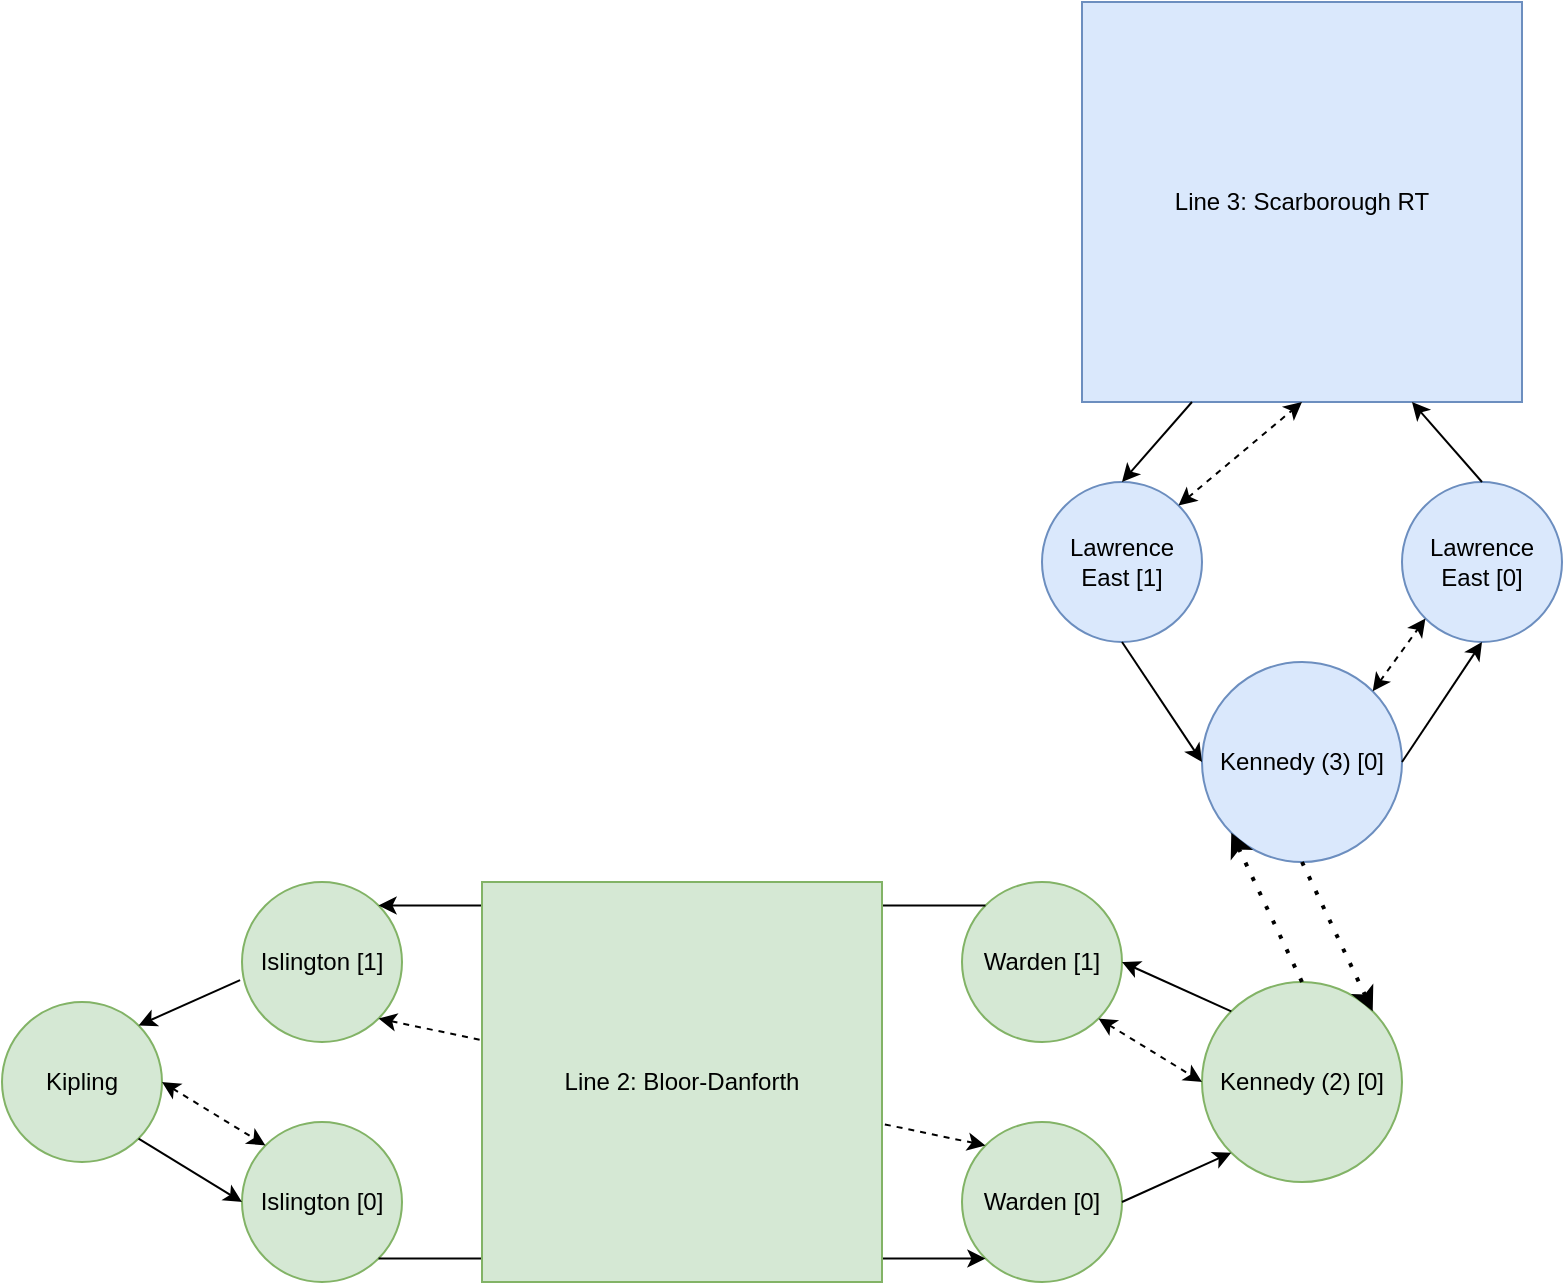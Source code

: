 <mxfile version="14.6.6" type="device"><diagram id="QXFdsuvGSUojPNKzta8X" name="Page-1"><mxGraphModel dx="2062" dy="1082" grid="1" gridSize="10" guides="1" tooltips="1" connect="1" arrows="1" fold="1" page="1" pageScale="1" pageWidth="850" pageHeight="1100" math="0" shadow="0"><root><mxCell id="0"/><mxCell id="1" parent="0"/><mxCell id="eAT6gApvaxetb_xXHH0R-1" value="Kipling" style="ellipse;whiteSpace=wrap;html=1;aspect=fixed;fillColor=#d5e8d4;strokeColor=#82b366;" parent="1" vertex="1"><mxGeometry x="40" y="900" width="80" height="80" as="geometry"/></mxCell><mxCell id="eAT6gApvaxetb_xXHH0R-2" value="Islington [0]" style="ellipse;whiteSpace=wrap;html=1;aspect=fixed;fillColor=#d5e8d4;strokeColor=#82b366;" parent="1" vertex="1"><mxGeometry x="160" y="960" width="80" height="80" as="geometry"/></mxCell><mxCell id="eAT6gApvaxetb_xXHH0R-3" value="Islington [1]" style="ellipse;whiteSpace=wrap;html=1;aspect=fixed;fillColor=#d5e8d4;strokeColor=#82b366;" parent="1" vertex="1"><mxGeometry x="160" y="840" width="80" height="80" as="geometry"/></mxCell><mxCell id="eAT6gApvaxetb_xXHH0R-4" value="Kennedy (2) [0]" style="ellipse;whiteSpace=wrap;html=1;aspect=fixed;fillColor=#d5e8d4;strokeColor=#82b366;" parent="1" vertex="1"><mxGeometry x="640" y="890" width="100" height="100" as="geometry"/></mxCell><mxCell id="eAT6gApvaxetb_xXHH0R-5" value="Warden [0]" style="ellipse;whiteSpace=wrap;html=1;aspect=fixed;fillColor=#d5e8d4;strokeColor=#82b366;" parent="1" vertex="1"><mxGeometry x="520" y="960" width="80" height="80" as="geometry"/></mxCell><mxCell id="eAT6gApvaxetb_xXHH0R-6" value="Warden [1]" style="ellipse;whiteSpace=wrap;html=1;aspect=fixed;fillColor=#d5e8d4;strokeColor=#82b366;" parent="1" vertex="1"><mxGeometry x="520" y="840" width="80" height="80" as="geometry"/></mxCell><mxCell id="eAT6gApvaxetb_xXHH0R-11" value="" style="endArrow=classic;html=1;exitX=1;exitY=1;exitDx=0;exitDy=0;entryX=0;entryY=1;entryDx=0;entryDy=0;" parent="1" source="eAT6gApvaxetb_xXHH0R-2" target="eAT6gApvaxetb_xXHH0R-5" edge="1"><mxGeometry width="50" height="50" relative="1" as="geometry"><mxPoint x="360" y="1020" as="sourcePoint"/><mxPoint x="410" y="970" as="targetPoint"/></mxGeometry></mxCell><mxCell id="eAT6gApvaxetb_xXHH0R-14" value="" style="endArrow=classic;startArrow=classic;html=1;dashed=1;entryX=0;entryY=0;entryDx=0;entryDy=0;exitX=1;exitY=0.5;exitDx=0;exitDy=0;" parent="1" source="eAT6gApvaxetb_xXHH0R-1" target="eAT6gApvaxetb_xXHH0R-2" edge="1"><mxGeometry width="50" height="50" relative="1" as="geometry"><mxPoint x="180" y="940" as="sourcePoint"/><mxPoint x="460" y="740" as="targetPoint"/></mxGeometry></mxCell><mxCell id="eAT6gApvaxetb_xXHH0R-15" value="" style="endArrow=classic;html=1;exitX=1;exitY=0.5;exitDx=0;exitDy=0;entryX=0;entryY=1;entryDx=0;entryDy=0;" parent="1" source="eAT6gApvaxetb_xXHH0R-5" target="eAT6gApvaxetb_xXHH0R-4" edge="1"><mxGeometry width="50" height="50" relative="1" as="geometry"><mxPoint x="500" y="1120" as="sourcePoint"/><mxPoint x="780" y="1120" as="targetPoint"/></mxGeometry></mxCell><mxCell id="eAT6gApvaxetb_xXHH0R-16" value="" style="endArrow=classic;html=1;exitX=1;exitY=1;exitDx=0;exitDy=0;entryX=0;entryY=0.5;entryDx=0;entryDy=0;" parent="1" source="eAT6gApvaxetb_xXHH0R-1" target="eAT6gApvaxetb_xXHH0R-2" edge="1"><mxGeometry width="50" height="50" relative="1" as="geometry"><mxPoint x="140" y="1070" as="sourcePoint"/><mxPoint x="420" y="1070" as="targetPoint"/></mxGeometry></mxCell><mxCell id="eAT6gApvaxetb_xXHH0R-17" value="" style="endArrow=classic;html=1;exitX=-0.012;exitY=0.613;exitDx=0;exitDy=0;entryX=1;entryY=0;entryDx=0;entryDy=0;exitPerimeter=0;" parent="1" source="eAT6gApvaxetb_xXHH0R-3" target="eAT6gApvaxetb_xXHH0R-1" edge="1"><mxGeometry width="50" height="50" relative="1" as="geometry"><mxPoint x="118.284" y="978.284" as="sourcePoint"/><mxPoint x="170" y="1010" as="targetPoint"/></mxGeometry></mxCell><mxCell id="eAT6gApvaxetb_xXHH0R-18" value="" style="endArrow=classic;html=1;exitX=0;exitY=0;exitDx=0;exitDy=0;entryX=1;entryY=0;entryDx=0;entryDy=0;" parent="1" source="eAT6gApvaxetb_xXHH0R-6" target="eAT6gApvaxetb_xXHH0R-3" edge="1"><mxGeometry width="50" height="50" relative="1" as="geometry"><mxPoint x="250" y="1010" as="sourcePoint"/><mxPoint x="530" y="1010" as="targetPoint"/></mxGeometry></mxCell><mxCell id="eAT6gApvaxetb_xXHH0R-19" value="" style="endArrow=classic;html=1;exitX=0;exitY=0;exitDx=0;exitDy=0;entryX=1;entryY=0.5;entryDx=0;entryDy=0;" parent="1" source="eAT6gApvaxetb_xXHH0R-4" target="eAT6gApvaxetb_xXHH0R-6" edge="1"><mxGeometry width="50" height="50" relative="1" as="geometry"><mxPoint x="610" y="1010" as="sourcePoint"/><mxPoint x="661.716" y="978.284" as="targetPoint"/></mxGeometry></mxCell><mxCell id="eAT6gApvaxetb_xXHH0R-24" value="" style="endArrow=classic;startArrow=classic;html=1;dashed=1;entryX=1;entryY=1;entryDx=0;entryDy=0;exitX=0;exitY=0;exitDx=0;exitDy=0;" parent="1" source="eAT6gApvaxetb_xXHH0R-5" target="eAT6gApvaxetb_xXHH0R-3" edge="1"><mxGeometry width="50" height="50" relative="1" as="geometry"><mxPoint x="130" y="950" as="sourcePoint"/><mxPoint x="181.716" y="981.716" as="targetPoint"/></mxGeometry></mxCell><mxCell id="eAT6gApvaxetb_xXHH0R-26" value="Kennedy (3) [0]" style="ellipse;whiteSpace=wrap;html=1;aspect=fixed;fillColor=#dae8fc;strokeColor=#6c8ebf;" parent="1" vertex="1"><mxGeometry x="640" y="730" width="100" height="100" as="geometry"/></mxCell><mxCell id="eAT6gApvaxetb_xXHH0R-29" value="" style="endArrow=classic;dashed=1;html=1;dashPattern=1 3;strokeWidth=2;entryX=0;entryY=1;entryDx=0;entryDy=0;exitX=0.5;exitY=0;exitDx=0;exitDy=0;" parent="1" source="eAT6gApvaxetb_xXHH0R-4" target="eAT6gApvaxetb_xXHH0R-26" edge="1"><mxGeometry width="50" height="50" relative="1" as="geometry"><mxPoint x="740" y="880" as="sourcePoint"/><mxPoint x="780" y="820" as="targetPoint"/></mxGeometry></mxCell><mxCell id="eAT6gApvaxetb_xXHH0R-33" value="Line 2: Bloor-Danforth" style="rounded=0;whiteSpace=wrap;html=1;fillColor=#d5e8d4;strokeColor=#82b366;" parent="1" vertex="1"><mxGeometry x="280" y="840" width="200" height="200" as="geometry"/></mxCell><mxCell id="eAT6gApvaxetb_xXHH0R-34" value="Lawrence East [1]" style="ellipse;whiteSpace=wrap;html=1;aspect=fixed;fillColor=#dae8fc;strokeColor=#6c8ebf;" parent="1" vertex="1"><mxGeometry x="560" y="640" width="80" height="80" as="geometry"/></mxCell><mxCell id="eAT6gApvaxetb_xXHH0R-35" value="Lawrence East [0]" style="ellipse;whiteSpace=wrap;html=1;aspect=fixed;fillColor=#dae8fc;strokeColor=#6c8ebf;" parent="1" vertex="1"><mxGeometry x="740" y="640" width="80" height="80" as="geometry"/></mxCell><mxCell id="eAT6gApvaxetb_xXHH0R-36" value="" style="endArrow=classic;html=1;exitX=1;exitY=0.5;exitDx=0;exitDy=0;entryX=0.5;entryY=1;entryDx=0;entryDy=0;" parent="1" source="eAT6gApvaxetb_xXHH0R-26" target="eAT6gApvaxetb_xXHH0R-35" edge="1"><mxGeometry width="50" height="50" relative="1" as="geometry"><mxPoint x="664.645" y="914.645" as="sourcePoint"/><mxPoint x="610" y="890" as="targetPoint"/></mxGeometry></mxCell><mxCell id="eAT6gApvaxetb_xXHH0R-37" value="" style="endArrow=classic;startArrow=classic;html=1;dashed=1;exitX=1;exitY=0;exitDx=0;exitDy=0;entryX=0;entryY=1;entryDx=0;entryDy=0;" parent="1" source="eAT6gApvaxetb_xXHH0R-26" target="eAT6gApvaxetb_xXHH0R-35" edge="1"><mxGeometry width="50" height="50" relative="1" as="geometry"><mxPoint x="650" y="950" as="sourcePoint"/><mxPoint x="680" y="680" as="targetPoint"/></mxGeometry></mxCell><mxCell id="eAT6gApvaxetb_xXHH0R-38" value="" style="endArrow=classic;dashed=1;html=1;dashPattern=1 3;strokeWidth=2;entryX=1;entryY=0;entryDx=0;entryDy=0;exitX=0.5;exitY=1;exitDx=0;exitDy=0;" parent="1" source="eAT6gApvaxetb_xXHH0R-26" target="eAT6gApvaxetb_xXHH0R-4" edge="1"><mxGeometry width="50" height="50" relative="1" as="geometry"><mxPoint x="700" y="900" as="sourcePoint"/><mxPoint x="664.645" y="825.355" as="targetPoint"/></mxGeometry></mxCell><mxCell id="eAT6gApvaxetb_xXHH0R-39" value="" style="endArrow=classic;html=1;exitX=0.5;exitY=1;exitDx=0;exitDy=0;entryX=0;entryY=0.5;entryDx=0;entryDy=0;" parent="1" source="eAT6gApvaxetb_xXHH0R-34" target="eAT6gApvaxetb_xXHH0R-26" edge="1"><mxGeometry width="50" height="50" relative="1" as="geometry"><mxPoint x="750" y="790" as="sourcePoint"/><mxPoint x="790" y="730" as="targetPoint"/></mxGeometry></mxCell><mxCell id="eAT6gApvaxetb_xXHH0R-41" value="Line 3: Scarborough RT" style="rounded=0;whiteSpace=wrap;html=1;fillColor=#dae8fc;strokeColor=#6c8ebf;" parent="1" vertex="1"><mxGeometry x="580" y="400" width="220" height="200" as="geometry"/></mxCell><mxCell id="eAT6gApvaxetb_xXHH0R-42" value="" style="endArrow=classic;html=1;entryX=0.75;entryY=1;entryDx=0;entryDy=0;" parent="1" target="eAT6gApvaxetb_xXHH0R-41" edge="1"><mxGeometry width="50" height="50" relative="1" as="geometry"><mxPoint x="780" y="640" as="sourcePoint"/><mxPoint x="789" y="599" as="targetPoint"/></mxGeometry></mxCell><mxCell id="eAT6gApvaxetb_xXHH0R-47" value="" style="endArrow=classic;html=1;entryX=0.5;entryY=0;entryDx=0;entryDy=0;exitX=0.25;exitY=1;exitDx=0;exitDy=0;" parent="1" source="eAT6gApvaxetb_xXHH0R-41" target="eAT6gApvaxetb_xXHH0R-34" edge="1"><mxGeometry width="50" height="50" relative="1" as="geometry"><mxPoint x="790" y="650" as="sourcePoint"/><mxPoint x="755" y="610" as="targetPoint"/></mxGeometry></mxCell><mxCell id="eF87euVPyXMhCqhqvnZJ-2" value="" style="endArrow=classic;startArrow=classic;html=1;dashed=1;exitX=1;exitY=0;exitDx=0;exitDy=0;entryX=0.5;entryY=1;entryDx=0;entryDy=0;" parent="1" source="eAT6gApvaxetb_xXHH0R-34" target="eAT6gApvaxetb_xXHH0R-41" edge="1"><mxGeometry width="50" height="50" relative="1" as="geometry"><mxPoint x="735.355" y="754.645" as="sourcePoint"/><mxPoint x="761.716" y="718.284" as="targetPoint"/></mxGeometry></mxCell><mxCell id="UiW69d9ePj38CbpbJ15G-1" value="" style="endArrow=classic;startArrow=classic;html=1;dashed=1;entryX=0;entryY=0.5;entryDx=0;entryDy=0;exitX=1;exitY=1;exitDx=0;exitDy=0;" edge="1" parent="1" source="eAT6gApvaxetb_xXHH0R-6" target="eAT6gApvaxetb_xXHH0R-4"><mxGeometry width="50" height="50" relative="1" as="geometry"><mxPoint x="130" y="950" as="sourcePoint"/><mxPoint x="181.716" y="981.716" as="targetPoint"/></mxGeometry></mxCell></root></mxGraphModel></diagram></mxfile>